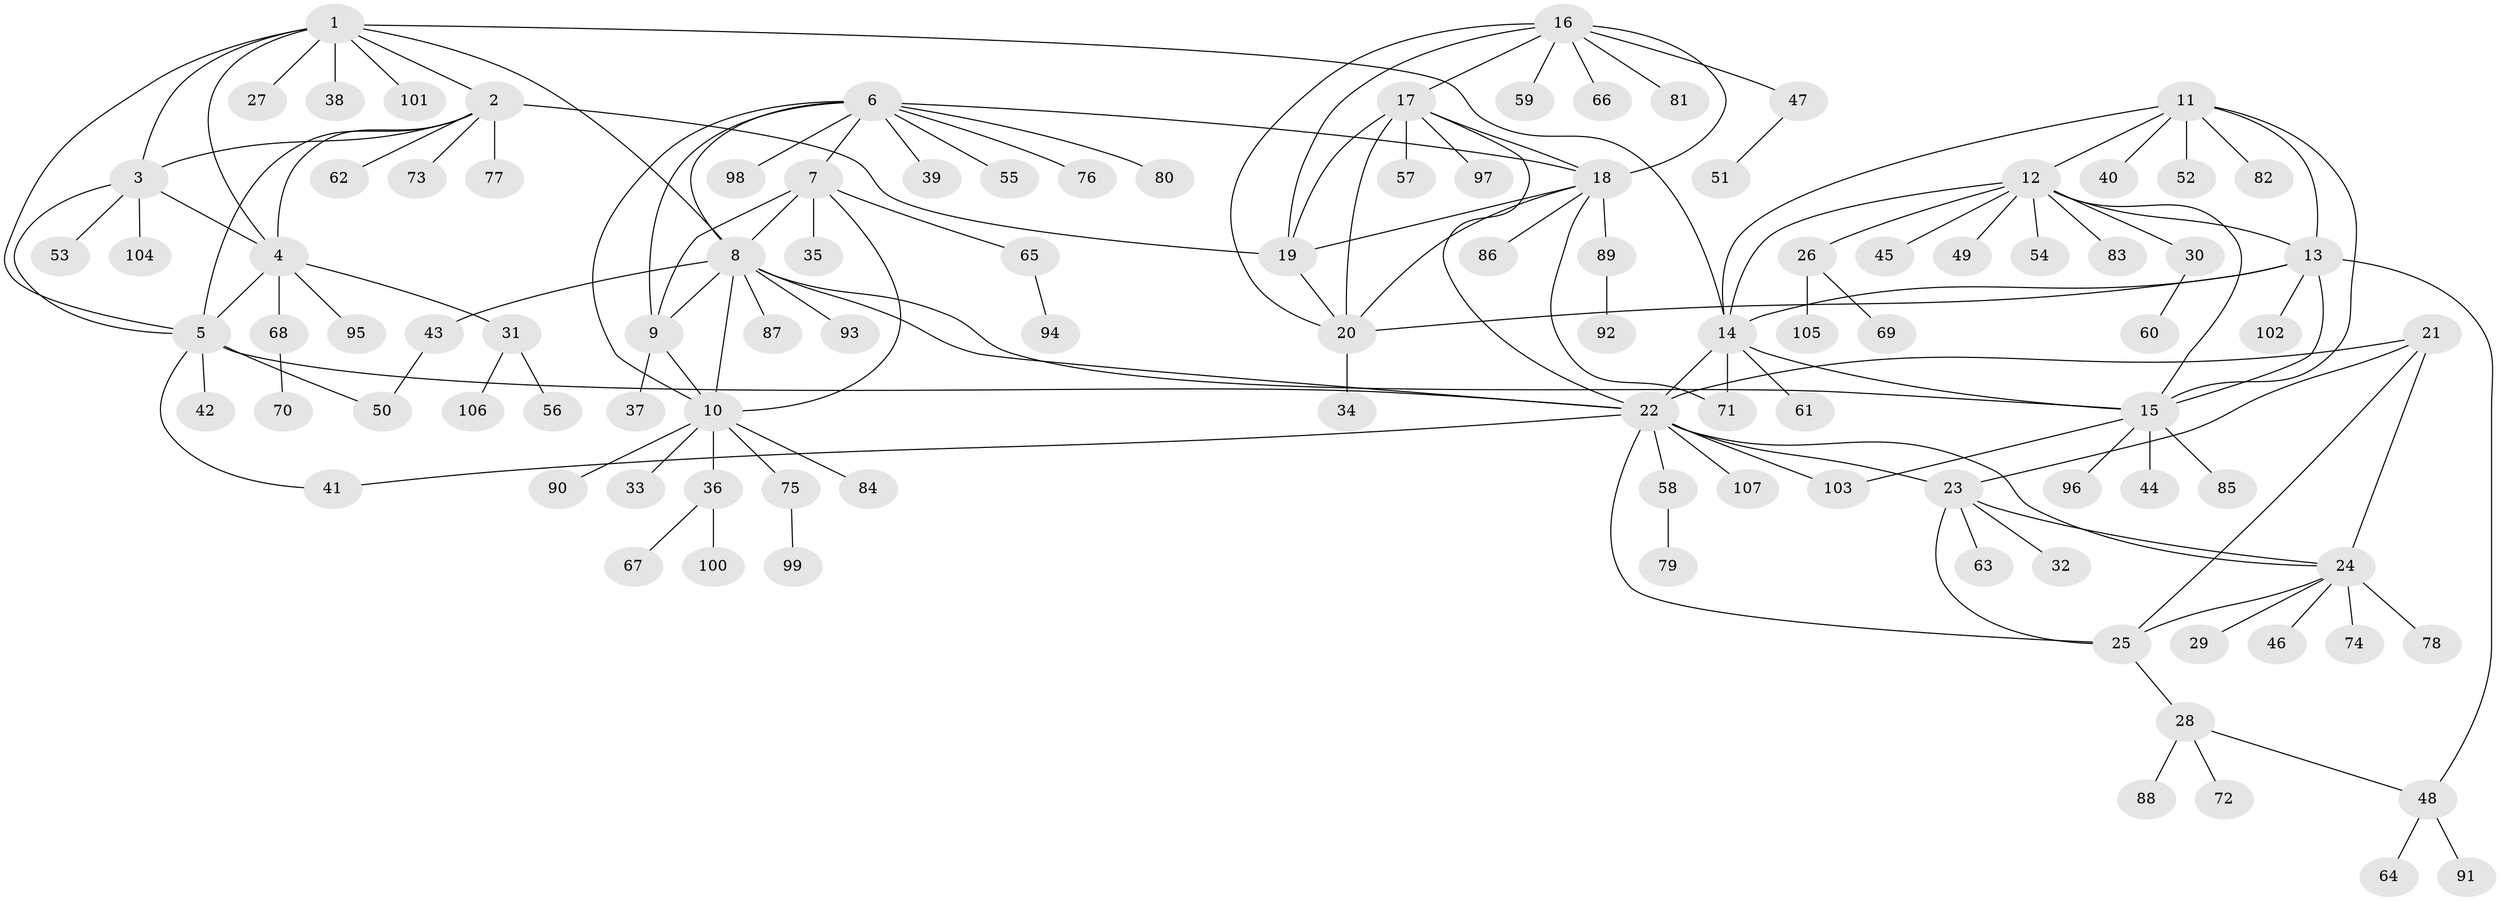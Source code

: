 // coarse degree distribution, {9: 0.05405405405405406, 6: 0.05405405405405406, 7: 0.04054054054054054, 8: 0.04054054054054054, 15: 0.013513513513513514, 4: 0.02702702702702703, 3: 0.04054054054054054, 10: 0.013513513513513514, 1: 0.6081081081081081, 2: 0.10810810810810811}
// Generated by graph-tools (version 1.1) at 2025/19/03/04/25 18:19:56]
// undirected, 107 vertices, 147 edges
graph export_dot {
graph [start="1"]
  node [color=gray90,style=filled];
  1;
  2;
  3;
  4;
  5;
  6;
  7;
  8;
  9;
  10;
  11;
  12;
  13;
  14;
  15;
  16;
  17;
  18;
  19;
  20;
  21;
  22;
  23;
  24;
  25;
  26;
  27;
  28;
  29;
  30;
  31;
  32;
  33;
  34;
  35;
  36;
  37;
  38;
  39;
  40;
  41;
  42;
  43;
  44;
  45;
  46;
  47;
  48;
  49;
  50;
  51;
  52;
  53;
  54;
  55;
  56;
  57;
  58;
  59;
  60;
  61;
  62;
  63;
  64;
  65;
  66;
  67;
  68;
  69;
  70;
  71;
  72;
  73;
  74;
  75;
  76;
  77;
  78;
  79;
  80;
  81;
  82;
  83;
  84;
  85;
  86;
  87;
  88;
  89;
  90;
  91;
  92;
  93;
  94;
  95;
  96;
  97;
  98;
  99;
  100;
  101;
  102;
  103;
  104;
  105;
  106;
  107;
  1 -- 2;
  1 -- 3;
  1 -- 4;
  1 -- 5;
  1 -- 8;
  1 -- 14;
  1 -- 27;
  1 -- 38;
  1 -- 101;
  2 -- 3;
  2 -- 4;
  2 -- 5;
  2 -- 19;
  2 -- 62;
  2 -- 73;
  2 -- 77;
  3 -- 4;
  3 -- 5;
  3 -- 53;
  3 -- 104;
  4 -- 5;
  4 -- 31;
  4 -- 68;
  4 -- 95;
  5 -- 22;
  5 -- 41;
  5 -- 42;
  5 -- 50;
  6 -- 7;
  6 -- 8;
  6 -- 9;
  6 -- 10;
  6 -- 18;
  6 -- 39;
  6 -- 55;
  6 -- 76;
  6 -- 80;
  6 -- 98;
  7 -- 8;
  7 -- 9;
  7 -- 10;
  7 -- 35;
  7 -- 65;
  8 -- 9;
  8 -- 10;
  8 -- 15;
  8 -- 22;
  8 -- 43;
  8 -- 87;
  8 -- 93;
  9 -- 10;
  9 -- 37;
  10 -- 33;
  10 -- 36;
  10 -- 75;
  10 -- 84;
  10 -- 90;
  11 -- 12;
  11 -- 13;
  11 -- 14;
  11 -- 15;
  11 -- 40;
  11 -- 52;
  11 -- 82;
  12 -- 13;
  12 -- 14;
  12 -- 15;
  12 -- 26;
  12 -- 30;
  12 -- 45;
  12 -- 49;
  12 -- 54;
  12 -- 83;
  13 -- 14;
  13 -- 15;
  13 -- 20;
  13 -- 48;
  13 -- 102;
  14 -- 15;
  14 -- 22;
  14 -- 61;
  14 -- 71;
  15 -- 44;
  15 -- 85;
  15 -- 96;
  15 -- 103;
  16 -- 17;
  16 -- 18;
  16 -- 19;
  16 -- 20;
  16 -- 47;
  16 -- 59;
  16 -- 66;
  16 -- 81;
  17 -- 18;
  17 -- 19;
  17 -- 20;
  17 -- 22;
  17 -- 57;
  17 -- 97;
  18 -- 19;
  18 -- 20;
  18 -- 71;
  18 -- 86;
  18 -- 89;
  19 -- 20;
  20 -- 34;
  21 -- 22;
  21 -- 23;
  21 -- 24;
  21 -- 25;
  22 -- 23;
  22 -- 24;
  22 -- 25;
  22 -- 41;
  22 -- 58;
  22 -- 103;
  22 -- 107;
  23 -- 24;
  23 -- 25;
  23 -- 32;
  23 -- 63;
  24 -- 25;
  24 -- 29;
  24 -- 46;
  24 -- 74;
  24 -- 78;
  25 -- 28;
  26 -- 69;
  26 -- 105;
  28 -- 48;
  28 -- 72;
  28 -- 88;
  30 -- 60;
  31 -- 56;
  31 -- 106;
  36 -- 67;
  36 -- 100;
  43 -- 50;
  47 -- 51;
  48 -- 64;
  48 -- 91;
  58 -- 79;
  65 -- 94;
  68 -- 70;
  75 -- 99;
  89 -- 92;
}
